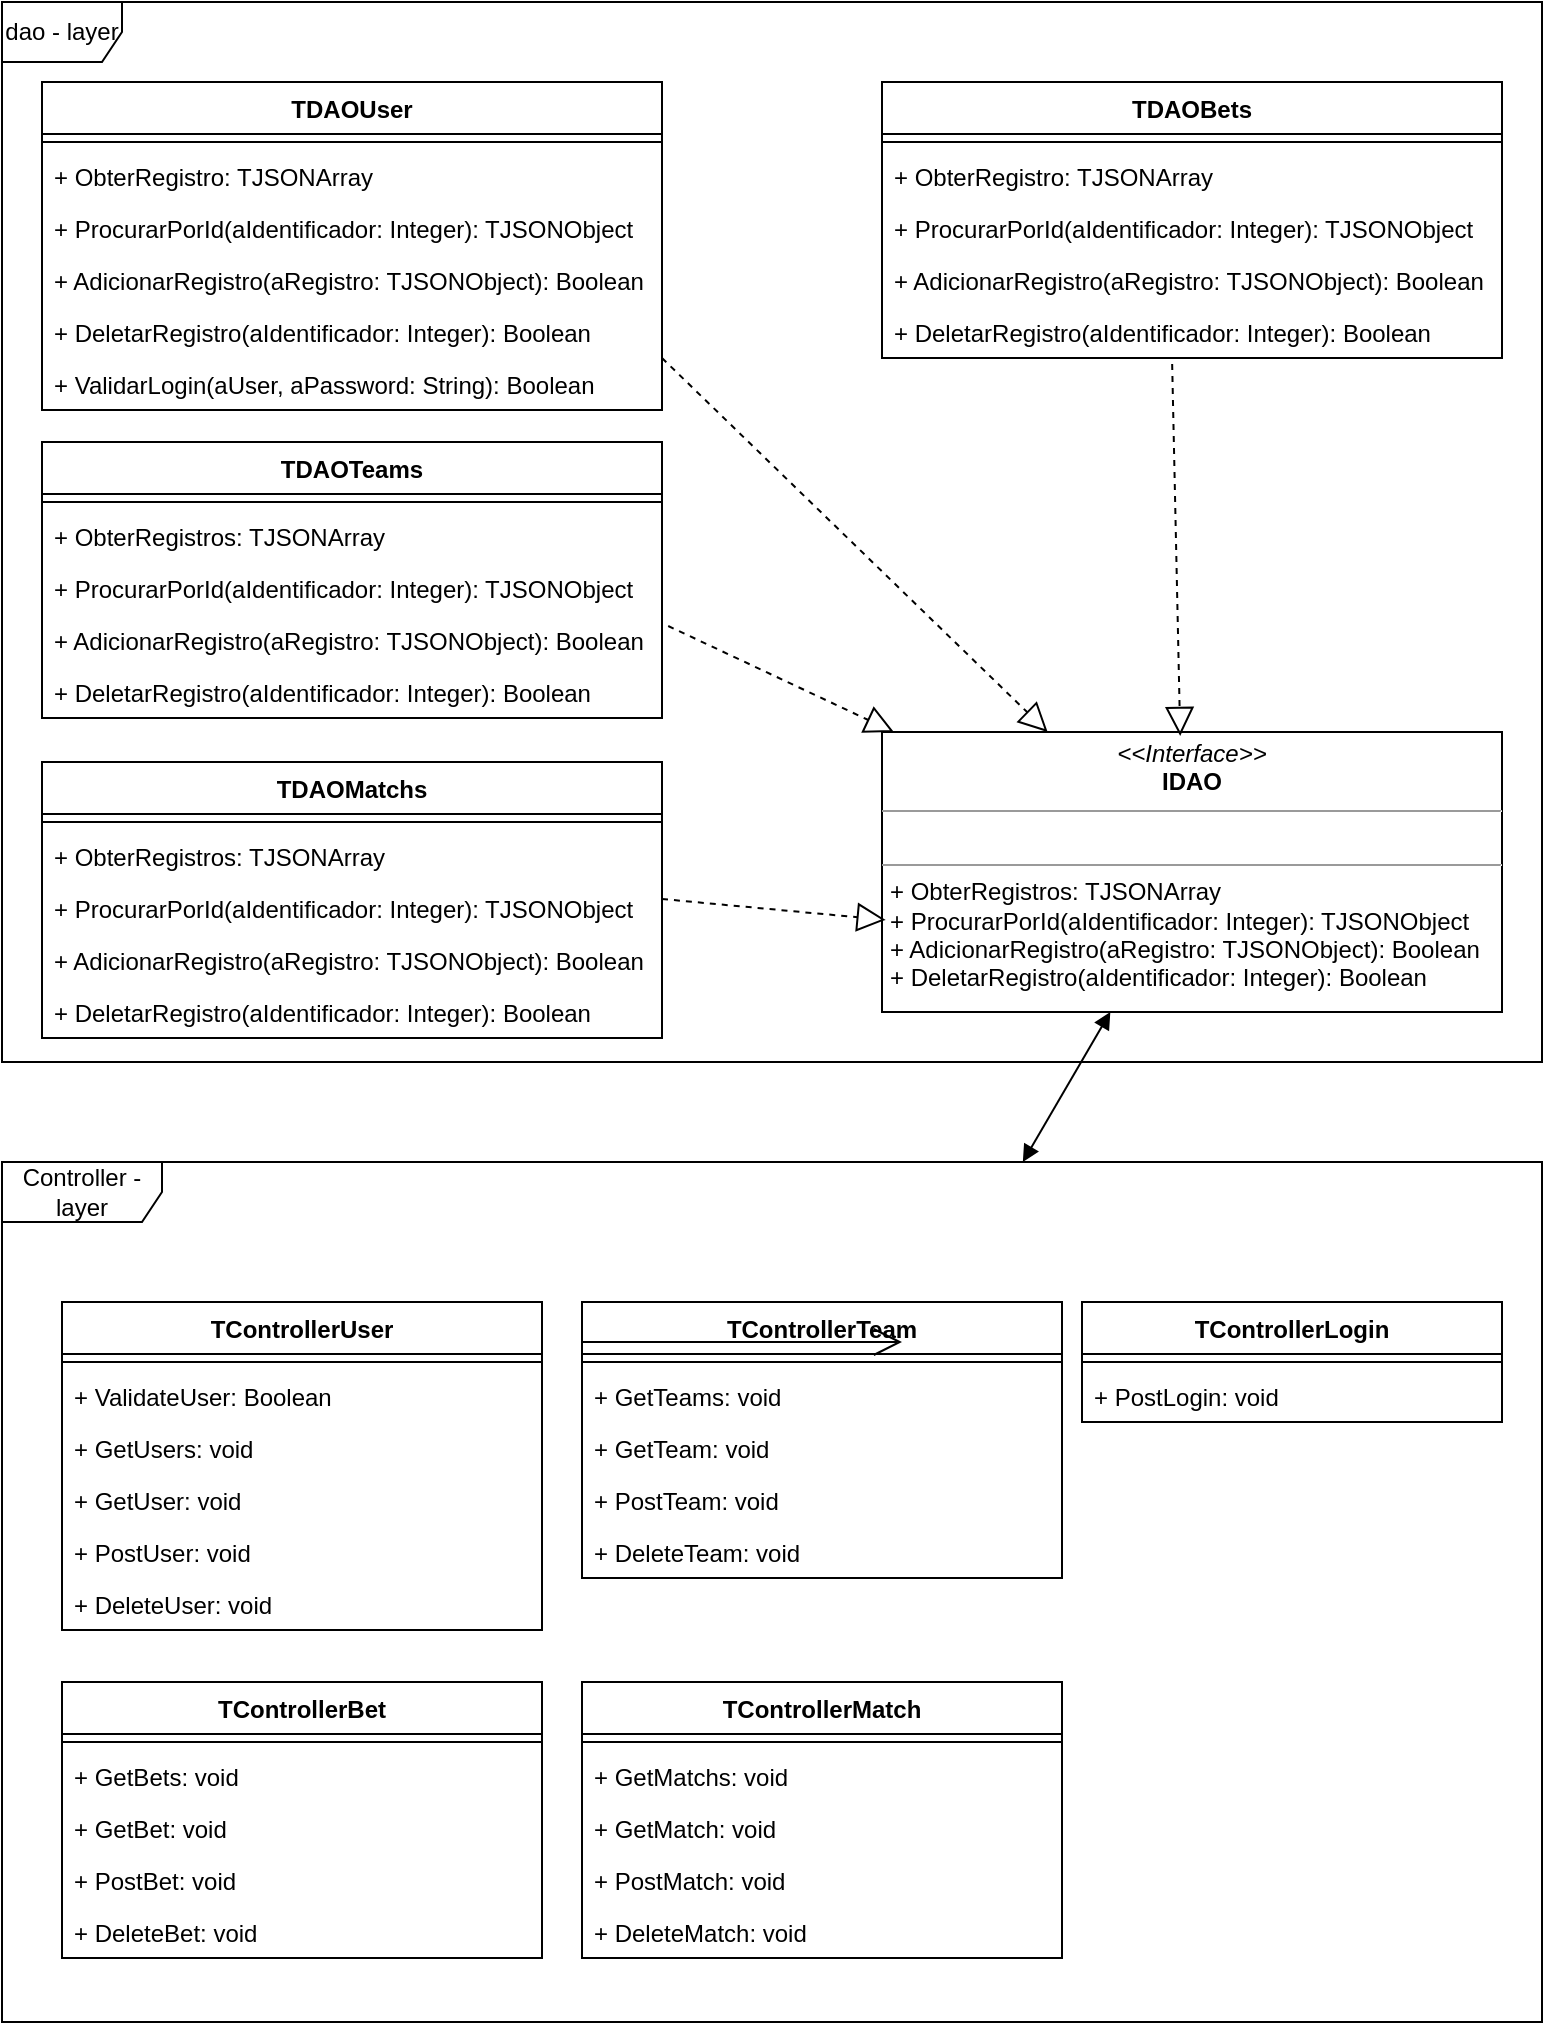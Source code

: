 <mxfile version="20.8.20" type="device"><diagram name="Página-1" id="4v-ir7DB7NUTX6bPPRyR"><mxGraphModel dx="934" dy="871" grid="1" gridSize="10" guides="1" tooltips="1" connect="1" arrows="1" fold="1" page="1" pageScale="1" pageWidth="827" pageHeight="1169" math="0" shadow="0"><root><mxCell id="0"/><mxCell id="1" parent="0"/><mxCell id="qS6DiDYk2PjgTgFD92xH-4" value="dao - layer" style="shape=umlFrame;whiteSpace=wrap;html=1;pointerEvents=0;" vertex="1" parent="1"><mxGeometry x="330" y="150" width="770" height="530" as="geometry"/></mxCell><mxCell id="qS6DiDYk2PjgTgFD92xH-14" value="TDAOUser" style="swimlane;fontStyle=1;align=center;verticalAlign=top;childLayout=stackLayout;horizontal=1;startSize=26;horizontalStack=0;resizeParent=1;resizeParentMax=0;resizeLast=0;collapsible=1;marginBottom=0;" vertex="1" parent="1"><mxGeometry x="350" y="190" width="310" height="164" as="geometry"><mxRectangle x="350" y="190" width="100" height="30" as="alternateBounds"/></mxGeometry></mxCell><mxCell id="qS6DiDYk2PjgTgFD92xH-16" value="" style="line;strokeWidth=1;fillColor=none;align=left;verticalAlign=middle;spacingTop=-1;spacingLeft=3;spacingRight=3;rotatable=0;labelPosition=right;points=[];portConstraint=eastwest;strokeColor=inherit;" vertex="1" parent="qS6DiDYk2PjgTgFD92xH-14"><mxGeometry y="26" width="310" height="8" as="geometry"/></mxCell><mxCell id="qS6DiDYk2PjgTgFD92xH-17" value="+ ObterRegistro: TJSONArray" style="text;strokeColor=none;fillColor=none;align=left;verticalAlign=top;spacingLeft=4;spacingRight=4;overflow=hidden;rotatable=0;points=[[0,0.5],[1,0.5]];portConstraint=eastwest;" vertex="1" parent="qS6DiDYk2PjgTgFD92xH-14"><mxGeometry y="34" width="310" height="26" as="geometry"/></mxCell><mxCell id="qS6DiDYk2PjgTgFD92xH-19" value="+ ProcurarPorId(aIdentificador: Integer): TJSONObject" style="text;strokeColor=none;fillColor=none;align=left;verticalAlign=top;spacingLeft=4;spacingRight=4;overflow=hidden;rotatable=0;points=[[0,0.5],[1,0.5]];portConstraint=eastwest;" vertex="1" parent="qS6DiDYk2PjgTgFD92xH-14"><mxGeometry y="60" width="310" height="26" as="geometry"/></mxCell><mxCell id="qS6DiDYk2PjgTgFD92xH-20" value="+ AdicionarRegistro(aRegistro: TJSONObject): Boolean&#10;" style="text;strokeColor=none;fillColor=none;align=left;verticalAlign=top;spacingLeft=4;spacingRight=4;overflow=hidden;rotatable=0;points=[[0,0.5],[1,0.5]];portConstraint=eastwest;" vertex="1" parent="qS6DiDYk2PjgTgFD92xH-14"><mxGeometry y="86" width="310" height="26" as="geometry"/></mxCell><mxCell id="qS6DiDYk2PjgTgFD92xH-21" value="+ DeletarRegistro(aIdentificador: Integer): Boolean" style="text;strokeColor=none;fillColor=none;align=left;verticalAlign=top;spacingLeft=4;spacingRight=4;overflow=hidden;rotatable=0;points=[[0,0.5],[1,0.5]];portConstraint=eastwest;" vertex="1" parent="qS6DiDYk2PjgTgFD92xH-14"><mxGeometry y="112" width="310" height="26" as="geometry"/></mxCell><mxCell id="qS6DiDYk2PjgTgFD92xH-22" value="+ ValidarLogin(aUser, aPassword: String): Boolean" style="text;strokeColor=none;fillColor=none;align=left;verticalAlign=top;spacingLeft=4;spacingRight=4;overflow=hidden;rotatable=0;points=[[0,0.5],[1,0.5]];portConstraint=eastwest;" vertex="1" parent="qS6DiDYk2PjgTgFD92xH-14"><mxGeometry y="138" width="310" height="26" as="geometry"/></mxCell><mxCell id="qS6DiDYk2PjgTgFD92xH-23" value="TDAOTeams&#10;" style="swimlane;fontStyle=1;align=center;verticalAlign=top;childLayout=stackLayout;horizontal=1;startSize=26;horizontalStack=0;resizeParent=1;resizeParentMax=0;resizeLast=0;collapsible=1;marginBottom=0;" vertex="1" parent="1"><mxGeometry x="350" y="370" width="310" height="138" as="geometry"/></mxCell><mxCell id="qS6DiDYk2PjgTgFD92xH-25" value="" style="line;strokeWidth=1;fillColor=none;align=left;verticalAlign=middle;spacingTop=-1;spacingLeft=3;spacingRight=3;rotatable=0;labelPosition=right;points=[];portConstraint=eastwest;strokeColor=inherit;" vertex="1" parent="qS6DiDYk2PjgTgFD92xH-23"><mxGeometry y="26" width="310" height="8" as="geometry"/></mxCell><mxCell id="qS6DiDYk2PjgTgFD92xH-26" value="+ ObterRegistros: TJSONArray" style="text;strokeColor=none;fillColor=none;align=left;verticalAlign=top;spacingLeft=4;spacingRight=4;overflow=hidden;rotatable=0;points=[[0,0.5],[1,0.5]];portConstraint=eastwest;" vertex="1" parent="qS6DiDYk2PjgTgFD92xH-23"><mxGeometry y="34" width="310" height="26" as="geometry"/></mxCell><mxCell id="qS6DiDYk2PjgTgFD92xH-27" value="+ ProcurarPorId(aIdentificador: Integer): TJSONObject" style="text;strokeColor=none;fillColor=none;align=left;verticalAlign=top;spacingLeft=4;spacingRight=4;overflow=hidden;rotatable=0;points=[[0,0.5],[1,0.5]];portConstraint=eastwest;" vertex="1" parent="qS6DiDYk2PjgTgFD92xH-23"><mxGeometry y="60" width="310" height="26" as="geometry"/></mxCell><mxCell id="qS6DiDYk2PjgTgFD92xH-28" value="+ AdicionarRegistro(aRegistro: TJSONObject): Boolean&#10;" style="text;strokeColor=none;fillColor=none;align=left;verticalAlign=top;spacingLeft=4;spacingRight=4;overflow=hidden;rotatable=0;points=[[0,0.5],[1,0.5]];portConstraint=eastwest;" vertex="1" parent="qS6DiDYk2PjgTgFD92xH-23"><mxGeometry y="86" width="310" height="26" as="geometry"/></mxCell><mxCell id="qS6DiDYk2PjgTgFD92xH-29" value="+ DeletarRegistro(aIdentificador: Integer): Boolean" style="text;strokeColor=none;fillColor=none;align=left;verticalAlign=top;spacingLeft=4;spacingRight=4;overflow=hidden;rotatable=0;points=[[0,0.5],[1,0.5]];portConstraint=eastwest;" vertex="1" parent="qS6DiDYk2PjgTgFD92xH-23"><mxGeometry y="112" width="310" height="26" as="geometry"/></mxCell><mxCell id="qS6DiDYk2PjgTgFD92xH-30" value="TDAOMatchs&#10;" style="swimlane;fontStyle=1;align=center;verticalAlign=top;childLayout=stackLayout;horizontal=1;startSize=26;horizontalStack=0;resizeParent=1;resizeParentMax=0;resizeLast=0;collapsible=1;marginBottom=0;" vertex="1" parent="1"><mxGeometry x="350" y="530" width="310" height="138" as="geometry"/></mxCell><mxCell id="qS6DiDYk2PjgTgFD92xH-31" value="" style="line;strokeWidth=1;fillColor=none;align=left;verticalAlign=middle;spacingTop=-1;spacingLeft=3;spacingRight=3;rotatable=0;labelPosition=right;points=[];portConstraint=eastwest;strokeColor=inherit;" vertex="1" parent="qS6DiDYk2PjgTgFD92xH-30"><mxGeometry y="26" width="310" height="8" as="geometry"/></mxCell><mxCell id="qS6DiDYk2PjgTgFD92xH-32" value="+ ObterRegistros: TJSONArray" style="text;strokeColor=none;fillColor=none;align=left;verticalAlign=top;spacingLeft=4;spacingRight=4;overflow=hidden;rotatable=0;points=[[0,0.5],[1,0.5]];portConstraint=eastwest;" vertex="1" parent="qS6DiDYk2PjgTgFD92xH-30"><mxGeometry y="34" width="310" height="26" as="geometry"/></mxCell><mxCell id="qS6DiDYk2PjgTgFD92xH-33" value="+ ProcurarPorId(aIdentificador: Integer): TJSONObject" style="text;strokeColor=none;fillColor=none;align=left;verticalAlign=top;spacingLeft=4;spacingRight=4;overflow=hidden;rotatable=0;points=[[0,0.5],[1,0.5]];portConstraint=eastwest;" vertex="1" parent="qS6DiDYk2PjgTgFD92xH-30"><mxGeometry y="60" width="310" height="26" as="geometry"/></mxCell><mxCell id="qS6DiDYk2PjgTgFD92xH-34" value="+ AdicionarRegistro(aRegistro: TJSONObject): Boolean&#10;" style="text;strokeColor=none;fillColor=none;align=left;verticalAlign=top;spacingLeft=4;spacingRight=4;overflow=hidden;rotatable=0;points=[[0,0.5],[1,0.5]];portConstraint=eastwest;" vertex="1" parent="qS6DiDYk2PjgTgFD92xH-30"><mxGeometry y="86" width="310" height="26" as="geometry"/></mxCell><mxCell id="qS6DiDYk2PjgTgFD92xH-35" value="+ DeletarRegistro(aIdentificador: Integer): Boolean" style="text;strokeColor=none;fillColor=none;align=left;verticalAlign=top;spacingLeft=4;spacingRight=4;overflow=hidden;rotatable=0;points=[[0,0.5],[1,0.5]];portConstraint=eastwest;" vertex="1" parent="qS6DiDYk2PjgTgFD92xH-30"><mxGeometry y="112" width="310" height="26" as="geometry"/></mxCell><mxCell id="qS6DiDYk2PjgTgFD92xH-36" value="TDAOBets" style="swimlane;fontStyle=1;align=center;verticalAlign=top;childLayout=stackLayout;horizontal=1;startSize=26;horizontalStack=0;resizeParent=1;resizeParentMax=0;resizeLast=0;collapsible=1;marginBottom=0;" vertex="1" parent="1"><mxGeometry x="770" y="190" width="310" height="138" as="geometry"><mxRectangle x="350" y="190" width="100" height="30" as="alternateBounds"/></mxGeometry></mxCell><mxCell id="qS6DiDYk2PjgTgFD92xH-37" value="" style="line;strokeWidth=1;fillColor=none;align=left;verticalAlign=middle;spacingTop=-1;spacingLeft=3;spacingRight=3;rotatable=0;labelPosition=right;points=[];portConstraint=eastwest;strokeColor=inherit;" vertex="1" parent="qS6DiDYk2PjgTgFD92xH-36"><mxGeometry y="26" width="310" height="8" as="geometry"/></mxCell><mxCell id="qS6DiDYk2PjgTgFD92xH-38" value="+ ObterRegistro: TJSONArray" style="text;strokeColor=none;fillColor=none;align=left;verticalAlign=top;spacingLeft=4;spacingRight=4;overflow=hidden;rotatable=0;points=[[0,0.5],[1,0.5]];portConstraint=eastwest;" vertex="1" parent="qS6DiDYk2PjgTgFD92xH-36"><mxGeometry y="34" width="310" height="26" as="geometry"/></mxCell><mxCell id="qS6DiDYk2PjgTgFD92xH-39" value="+ ProcurarPorId(aIdentificador: Integer): TJSONObject" style="text;strokeColor=none;fillColor=none;align=left;verticalAlign=top;spacingLeft=4;spacingRight=4;overflow=hidden;rotatable=0;points=[[0,0.5],[1,0.5]];portConstraint=eastwest;" vertex="1" parent="qS6DiDYk2PjgTgFD92xH-36"><mxGeometry y="60" width="310" height="26" as="geometry"/></mxCell><mxCell id="qS6DiDYk2PjgTgFD92xH-40" value="+ AdicionarRegistro(aRegistro: TJSONObject): Boolean&#10;" style="text;strokeColor=none;fillColor=none;align=left;verticalAlign=top;spacingLeft=4;spacingRight=4;overflow=hidden;rotatable=0;points=[[0,0.5],[1,0.5]];portConstraint=eastwest;" vertex="1" parent="qS6DiDYk2PjgTgFD92xH-36"><mxGeometry y="86" width="310" height="26" as="geometry"/></mxCell><mxCell id="qS6DiDYk2PjgTgFD92xH-41" value="+ DeletarRegistro(aIdentificador: Integer): Boolean" style="text;strokeColor=none;fillColor=none;align=left;verticalAlign=top;spacingLeft=4;spacingRight=4;overflow=hidden;rotatable=0;points=[[0,0.5],[1,0.5]];portConstraint=eastwest;" vertex="1" parent="qS6DiDYk2PjgTgFD92xH-36"><mxGeometry y="112" width="310" height="26" as="geometry"/></mxCell><mxCell id="qS6DiDYk2PjgTgFD92xH-43" value="&lt;p style=&quot;margin:0px;margin-top:4px;text-align:center;&quot;&gt;&lt;i&gt;&amp;lt;&amp;lt;Interface&amp;gt;&amp;gt;&lt;/i&gt;&lt;br&gt;&lt;b&gt;IDAO&lt;/b&gt;&lt;/p&gt;&lt;hr size=&quot;1&quot;&gt;&lt;p style=&quot;margin:0px;margin-left:4px;&quot;&gt;&lt;br&gt;&lt;/p&gt;&lt;hr size=&quot;1&quot;&gt;&lt;p style=&quot;margin:0px;margin-left:4px;&quot;&gt;+ ObterRegistros: TJSONArray&lt;/p&gt;&lt;p style=&quot;margin:0px;margin-left:4px;&quot;&gt;+ ProcurarPorId(aIdentificador: Integer): TJSONObject&lt;/p&gt;&lt;p style=&quot;margin:0px;margin-left:4px;&quot;&gt;+ AdicionarRegistro(aRegistro: TJSONObject): Boolean&lt;/p&gt;&lt;p style=&quot;margin:0px;margin-left:4px;&quot;&gt;+ DeletarRegistro(aIdentificador: Integer): Boolean&lt;/p&gt;" style="verticalAlign=top;align=left;overflow=fill;fontSize=12;fontFamily=Helvetica;html=1;" vertex="1" parent="1"><mxGeometry x="770" y="515" width="310" height="140" as="geometry"/></mxCell><mxCell id="qS6DiDYk2PjgTgFD92xH-48" value="" style="endArrow=block;dashed=1;endFill=0;endSize=12;html=1;rounded=0;" edge="1" parent="1" target="qS6DiDYk2PjgTgFD92xH-43"><mxGeometry width="160" relative="1" as="geometry"><mxPoint x="660" y="328" as="sourcePoint"/><mxPoint x="820" y="328" as="targetPoint"/></mxGeometry></mxCell><mxCell id="qS6DiDYk2PjgTgFD92xH-49" value="" style="endArrow=block;dashed=1;endFill=0;endSize=12;html=1;rounded=0;exitX=1.01;exitY=0.231;exitDx=0;exitDy=0;exitPerimeter=0;" edge="1" parent="1" source="qS6DiDYk2PjgTgFD92xH-28" target="qS6DiDYk2PjgTgFD92xH-43"><mxGeometry width="160" relative="1" as="geometry"><mxPoint x="660" y="415" as="sourcePoint"/><mxPoint x="810" y="414.5" as="targetPoint"/></mxGeometry></mxCell><mxCell id="qS6DiDYk2PjgTgFD92xH-50" value="" style="endArrow=block;dashed=1;endFill=0;endSize=12;html=1;rounded=0;exitX=0.468;exitY=1.115;exitDx=0;exitDy=0;exitPerimeter=0;entryX=0.481;entryY=0.014;entryDx=0;entryDy=0;entryPerimeter=0;" edge="1" parent="1" source="qS6DiDYk2PjgTgFD92xH-41" target="qS6DiDYk2PjgTgFD92xH-43"><mxGeometry width="160" relative="1" as="geometry"><mxPoint x="860" y="354" as="sourcePoint"/><mxPoint x="1020" y="354" as="targetPoint"/></mxGeometry></mxCell><mxCell id="qS6DiDYk2PjgTgFD92xH-51" value="" style="endArrow=block;dashed=1;endFill=0;endSize=12;html=1;rounded=0;entryX=0.006;entryY=0.671;entryDx=0;entryDy=0;entryPerimeter=0;" edge="1" parent="1" target="qS6DiDYk2PjgTgFD92xH-43"><mxGeometry width="160" relative="1" as="geometry"><mxPoint x="660" y="598.5" as="sourcePoint"/><mxPoint x="820" y="598.5" as="targetPoint"/></mxGeometry></mxCell><mxCell id="qS6DiDYk2PjgTgFD92xH-53" value="Controller - layer" style="shape=umlFrame;whiteSpace=wrap;html=1;pointerEvents=0;width=80;height=30;" vertex="1" parent="1"><mxGeometry x="330" y="730" width="770" height="430" as="geometry"/></mxCell><mxCell id="qS6DiDYk2PjgTgFD92xH-54" value="TControllerUser&#10;" style="swimlane;fontStyle=1;align=center;verticalAlign=top;childLayout=stackLayout;horizontal=1;startSize=26;horizontalStack=0;resizeParent=1;resizeParentMax=0;resizeLast=0;collapsible=1;marginBottom=0;" vertex="1" parent="1"><mxGeometry x="360" y="800" width="240" height="164" as="geometry"/></mxCell><mxCell id="qS6DiDYk2PjgTgFD92xH-56" value="" style="line;strokeWidth=1;fillColor=none;align=left;verticalAlign=middle;spacingTop=-1;spacingLeft=3;spacingRight=3;rotatable=0;labelPosition=right;points=[];portConstraint=eastwest;strokeColor=inherit;" vertex="1" parent="qS6DiDYk2PjgTgFD92xH-54"><mxGeometry y="26" width="240" height="8" as="geometry"/></mxCell><mxCell id="qS6DiDYk2PjgTgFD92xH-57" value="+ ValidateUser: Boolean" style="text;strokeColor=none;fillColor=none;align=left;verticalAlign=top;spacingLeft=4;spacingRight=4;overflow=hidden;rotatable=0;points=[[0,0.5],[1,0.5]];portConstraint=eastwest;" vertex="1" parent="qS6DiDYk2PjgTgFD92xH-54"><mxGeometry y="34" width="240" height="26" as="geometry"/></mxCell><mxCell id="qS6DiDYk2PjgTgFD92xH-58" value="+ GetUsers: void&#10;" style="text;strokeColor=none;fillColor=none;align=left;verticalAlign=top;spacingLeft=4;spacingRight=4;overflow=hidden;rotatable=0;points=[[0,0.5],[1,0.5]];portConstraint=eastwest;" vertex="1" parent="qS6DiDYk2PjgTgFD92xH-54"><mxGeometry y="60" width="240" height="26" as="geometry"/></mxCell><mxCell id="qS6DiDYk2PjgTgFD92xH-59" value="+ GetUser: void&#10;" style="text;strokeColor=none;fillColor=none;align=left;verticalAlign=top;spacingLeft=4;spacingRight=4;overflow=hidden;rotatable=0;points=[[0,0.5],[1,0.5]];portConstraint=eastwest;" vertex="1" parent="qS6DiDYk2PjgTgFD92xH-54"><mxGeometry y="86" width="240" height="26" as="geometry"/></mxCell><mxCell id="qS6DiDYk2PjgTgFD92xH-60" value="+ PostUser: void" style="text;strokeColor=none;fillColor=none;align=left;verticalAlign=top;spacingLeft=4;spacingRight=4;overflow=hidden;rotatable=0;points=[[0,0.5],[1,0.5]];portConstraint=eastwest;" vertex="1" parent="qS6DiDYk2PjgTgFD92xH-54"><mxGeometry y="112" width="240" height="26" as="geometry"/></mxCell><mxCell id="qS6DiDYk2PjgTgFD92xH-61" value="+ DeleteUser: void" style="text;strokeColor=none;fillColor=none;align=left;verticalAlign=top;spacingLeft=4;spacingRight=4;overflow=hidden;rotatable=0;points=[[0,0.5],[1,0.5]];portConstraint=eastwest;" vertex="1" parent="qS6DiDYk2PjgTgFD92xH-54"><mxGeometry y="138" width="240" height="26" as="geometry"/></mxCell><mxCell id="qS6DiDYk2PjgTgFD92xH-62" value="TControllerTeam" style="swimlane;fontStyle=1;align=center;verticalAlign=top;childLayout=stackLayout;horizontal=1;startSize=26;horizontalStack=0;resizeParent=1;resizeParentMax=0;resizeLast=0;collapsible=1;marginBottom=0;" vertex="1" parent="1"><mxGeometry x="620" y="800" width="240" height="138" as="geometry"/></mxCell><mxCell id="qS6DiDYk2PjgTgFD92xH-63" value="" style="line;strokeWidth=1;fillColor=none;align=left;verticalAlign=middle;spacingTop=-1;spacingLeft=3;spacingRight=3;rotatable=0;labelPosition=right;points=[];portConstraint=eastwest;strokeColor=inherit;" vertex="1" parent="qS6DiDYk2PjgTgFD92xH-62"><mxGeometry y="26" width="240" height="8" as="geometry"/></mxCell><mxCell id="qS6DiDYk2PjgTgFD92xH-65" value="+ GetTeams: void&#10;" style="text;strokeColor=none;fillColor=none;align=left;verticalAlign=top;spacingLeft=4;spacingRight=4;overflow=hidden;rotatable=0;points=[[0,0.5],[1,0.5]];portConstraint=eastwest;" vertex="1" parent="qS6DiDYk2PjgTgFD92xH-62"><mxGeometry y="34" width="240" height="26" as="geometry"/></mxCell><mxCell id="qS6DiDYk2PjgTgFD92xH-66" value="+ GetTeam: void&#10;" style="text;strokeColor=none;fillColor=none;align=left;verticalAlign=top;spacingLeft=4;spacingRight=4;overflow=hidden;rotatable=0;points=[[0,0.5],[1,0.5]];portConstraint=eastwest;" vertex="1" parent="qS6DiDYk2PjgTgFD92xH-62"><mxGeometry y="60" width="240" height="26" as="geometry"/></mxCell><mxCell id="qS6DiDYk2PjgTgFD92xH-67" value="+ PostTeam: void" style="text;strokeColor=none;fillColor=none;align=left;verticalAlign=top;spacingLeft=4;spacingRight=4;overflow=hidden;rotatable=0;points=[[0,0.5],[1,0.5]];portConstraint=eastwest;" vertex="1" parent="qS6DiDYk2PjgTgFD92xH-62"><mxGeometry y="86" width="240" height="26" as="geometry"/></mxCell><mxCell id="qS6DiDYk2PjgTgFD92xH-68" value="+ DeleteTeam: void" style="text;strokeColor=none;fillColor=none;align=left;verticalAlign=top;spacingLeft=4;spacingRight=4;overflow=hidden;rotatable=0;points=[[0,0.5],[1,0.5]];portConstraint=eastwest;" vertex="1" parent="qS6DiDYk2PjgTgFD92xH-62"><mxGeometry y="112" width="240" height="26" as="geometry"/></mxCell><mxCell id="qS6DiDYk2PjgTgFD92xH-69" value="TControllerBet&#10;" style="swimlane;fontStyle=1;align=center;verticalAlign=top;childLayout=stackLayout;horizontal=1;startSize=26;horizontalStack=0;resizeParent=1;resizeParentMax=0;resizeLast=0;collapsible=1;marginBottom=0;" vertex="1" parent="1"><mxGeometry x="360" y="990" width="240" height="138" as="geometry"/></mxCell><mxCell id="qS6DiDYk2PjgTgFD92xH-70" value="" style="line;strokeWidth=1;fillColor=none;align=left;verticalAlign=middle;spacingTop=-1;spacingLeft=3;spacingRight=3;rotatable=0;labelPosition=right;points=[];portConstraint=eastwest;strokeColor=inherit;" vertex="1" parent="qS6DiDYk2PjgTgFD92xH-69"><mxGeometry y="26" width="240" height="8" as="geometry"/></mxCell><mxCell id="qS6DiDYk2PjgTgFD92xH-71" value="+ GetBets: void&#10;" style="text;strokeColor=none;fillColor=none;align=left;verticalAlign=top;spacingLeft=4;spacingRight=4;overflow=hidden;rotatable=0;points=[[0,0.5],[1,0.5]];portConstraint=eastwest;" vertex="1" parent="qS6DiDYk2PjgTgFD92xH-69"><mxGeometry y="34" width="240" height="26" as="geometry"/></mxCell><mxCell id="qS6DiDYk2PjgTgFD92xH-72" value="+ GetBet: void&#10;" style="text;strokeColor=none;fillColor=none;align=left;verticalAlign=top;spacingLeft=4;spacingRight=4;overflow=hidden;rotatable=0;points=[[0,0.5],[1,0.5]];portConstraint=eastwest;" vertex="1" parent="qS6DiDYk2PjgTgFD92xH-69"><mxGeometry y="60" width="240" height="26" as="geometry"/></mxCell><mxCell id="qS6DiDYk2PjgTgFD92xH-73" value="+ PostBet: void" style="text;strokeColor=none;fillColor=none;align=left;verticalAlign=top;spacingLeft=4;spacingRight=4;overflow=hidden;rotatable=0;points=[[0,0.5],[1,0.5]];portConstraint=eastwest;" vertex="1" parent="qS6DiDYk2PjgTgFD92xH-69"><mxGeometry y="86" width="240" height="26" as="geometry"/></mxCell><mxCell id="qS6DiDYk2PjgTgFD92xH-74" value="+ DeleteBet: void" style="text;strokeColor=none;fillColor=none;align=left;verticalAlign=top;spacingLeft=4;spacingRight=4;overflow=hidden;rotatable=0;points=[[0,0.5],[1,0.5]];portConstraint=eastwest;" vertex="1" parent="qS6DiDYk2PjgTgFD92xH-69"><mxGeometry y="112" width="240" height="26" as="geometry"/></mxCell><mxCell id="qS6DiDYk2PjgTgFD92xH-75" value="TControllerMatch&#10;" style="swimlane;fontStyle=1;align=center;verticalAlign=top;childLayout=stackLayout;horizontal=1;startSize=26;horizontalStack=0;resizeParent=1;resizeParentMax=0;resizeLast=0;collapsible=1;marginBottom=0;" vertex="1" parent="1"><mxGeometry x="620" y="990" width="240" height="138" as="geometry"/></mxCell><mxCell id="qS6DiDYk2PjgTgFD92xH-76" value="" style="line;strokeWidth=1;fillColor=none;align=left;verticalAlign=middle;spacingTop=-1;spacingLeft=3;spacingRight=3;rotatable=0;labelPosition=right;points=[];portConstraint=eastwest;strokeColor=inherit;" vertex="1" parent="qS6DiDYk2PjgTgFD92xH-75"><mxGeometry y="26" width="240" height="8" as="geometry"/></mxCell><mxCell id="qS6DiDYk2PjgTgFD92xH-77" value="+ GetMatchs: void&#10;" style="text;strokeColor=none;fillColor=none;align=left;verticalAlign=top;spacingLeft=4;spacingRight=4;overflow=hidden;rotatable=0;points=[[0,0.5],[1,0.5]];portConstraint=eastwest;" vertex="1" parent="qS6DiDYk2PjgTgFD92xH-75"><mxGeometry y="34" width="240" height="26" as="geometry"/></mxCell><mxCell id="qS6DiDYk2PjgTgFD92xH-78" value="+ GetMatch: void&#10;" style="text;strokeColor=none;fillColor=none;align=left;verticalAlign=top;spacingLeft=4;spacingRight=4;overflow=hidden;rotatable=0;points=[[0,0.5],[1,0.5]];portConstraint=eastwest;" vertex="1" parent="qS6DiDYk2PjgTgFD92xH-75"><mxGeometry y="60" width="240" height="26" as="geometry"/></mxCell><mxCell id="qS6DiDYk2PjgTgFD92xH-79" value="+ PostMatch: void" style="text;strokeColor=none;fillColor=none;align=left;verticalAlign=top;spacingLeft=4;spacingRight=4;overflow=hidden;rotatable=0;points=[[0,0.5],[1,0.5]];portConstraint=eastwest;" vertex="1" parent="qS6DiDYk2PjgTgFD92xH-75"><mxGeometry y="86" width="240" height="26" as="geometry"/></mxCell><mxCell id="qS6DiDYk2PjgTgFD92xH-80" value="+ DeleteMatch: void" style="text;strokeColor=none;fillColor=none;align=left;verticalAlign=top;spacingLeft=4;spacingRight=4;overflow=hidden;rotatable=0;points=[[0,0.5],[1,0.5]];portConstraint=eastwest;" vertex="1" parent="qS6DiDYk2PjgTgFD92xH-75"><mxGeometry y="112" width="240" height="26" as="geometry"/></mxCell><mxCell id="qS6DiDYk2PjgTgFD92xH-81" value="TControllerLogin" style="swimlane;fontStyle=1;align=center;verticalAlign=top;childLayout=stackLayout;horizontal=1;startSize=26;horizontalStack=0;resizeParent=1;resizeParentMax=0;resizeLast=0;collapsible=1;marginBottom=0;" vertex="1" parent="1"><mxGeometry x="870" y="800" width="210" height="60" as="geometry"/></mxCell><mxCell id="qS6DiDYk2PjgTgFD92xH-82" value="" style="line;strokeWidth=1;fillColor=none;align=left;verticalAlign=middle;spacingTop=-1;spacingLeft=3;spacingRight=3;rotatable=0;labelPosition=right;points=[];portConstraint=eastwest;strokeColor=inherit;" vertex="1" parent="qS6DiDYk2PjgTgFD92xH-81"><mxGeometry y="26" width="210" height="8" as="geometry"/></mxCell><mxCell id="qS6DiDYk2PjgTgFD92xH-86" value="+ PostLogin: void" style="text;strokeColor=none;fillColor=none;align=left;verticalAlign=top;spacingLeft=4;spacingRight=4;overflow=hidden;rotatable=0;points=[[0,0.5],[1,0.5]];portConstraint=eastwest;" vertex="1" parent="qS6DiDYk2PjgTgFD92xH-81"><mxGeometry y="34" width="210" height="26" as="geometry"/></mxCell><mxCell id="qS6DiDYk2PjgTgFD92xH-88" value="" style="endArrow=open;endFill=1;endSize=12;html=1;rounded=0;" edge="1" parent="1"><mxGeometry width="160" relative="1" as="geometry"><mxPoint x="620" y="820" as="sourcePoint"/><mxPoint x="780" y="820" as="targetPoint"/></mxGeometry></mxCell><mxCell id="qS6DiDYk2PjgTgFD92xH-90" value="" style="endArrow=block;startArrow=block;endFill=1;startFill=1;html=1;rounded=0;" edge="1" parent="1" source="qS6DiDYk2PjgTgFD92xH-53" target="qS6DiDYk2PjgTgFD92xH-43"><mxGeometry width="160" relative="1" as="geometry"><mxPoint x="700" y="710" as="sourcePoint"/><mxPoint x="860" y="710" as="targetPoint"/></mxGeometry></mxCell></root></mxGraphModel></diagram></mxfile>